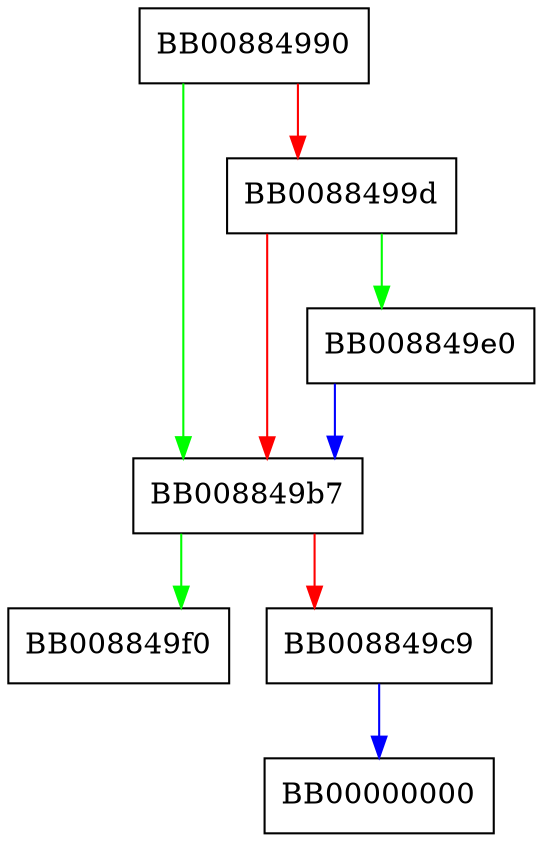 digraph free_key_mem {
  node [shape="box"];
  graph [splines=ortho];
  BB00884990 -> BB008849b7 [color="green"];
  BB00884990 -> BB0088499d [color="red"];
  BB0088499d -> BB008849e0 [color="green"];
  BB0088499d -> BB008849b7 [color="red"];
  BB008849b7 -> BB008849f0 [color="green"];
  BB008849b7 -> BB008849c9 [color="red"];
  BB008849c9 -> BB00000000 [color="blue"];
  BB008849e0 -> BB008849b7 [color="blue"];
}